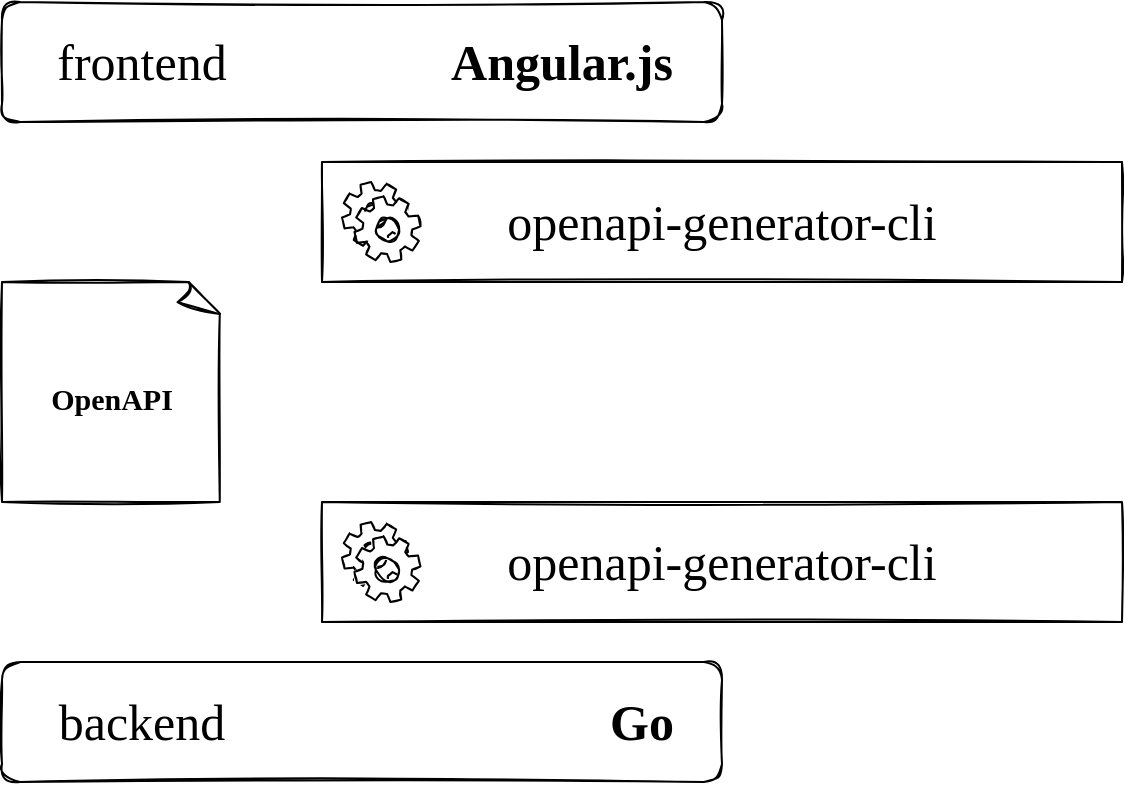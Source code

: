 <mxfile version="13.8.8" type="github">
  <diagram id="icHzCKYDgIh2rpwLXXQC" name="Page-1">
    <mxGraphModel dx="2106" dy="705" grid="1" gridSize="10" guides="1" tooltips="1" connect="1" arrows="1" fold="1" page="1" pageScale="1" pageWidth="827" pageHeight="1169" background="none" math="0" shadow="0">
      <root>
        <mxCell id="0" />
        <mxCell id="1" parent="0" />
        <mxCell id="IdkxWhRmUwhH4Njn8P9K-32" value="&lt;font face=&quot;Georgia&quot;&gt;openapi-generator-cli&lt;/font&gt;" style="rounded=0;whiteSpace=wrap;html=1;shadow=0;glass=0;sketch=1;fontFamily=Verdana;fontSize=25;" vertex="1" parent="1">
          <mxGeometry x="-640" y="100" width="400" height="60" as="geometry" />
        </mxCell>
        <mxCell id="IdkxWhRmUwhH4Njn8P9K-1" value="" style="rounded=1;whiteSpace=wrap;html=1;shadow=0;sketch=1;" vertex="1" parent="1">
          <mxGeometry x="-800" y="20" width="360" height="60" as="geometry" />
        </mxCell>
        <mxCell id="IdkxWhRmUwhH4Njn8P9K-3" value="" style="rounded=1;whiteSpace=wrap;html=1;glass=0;sketch=1;" vertex="1" parent="1">
          <mxGeometry x="-800" y="350" width="360" height="60" as="geometry" />
        </mxCell>
        <mxCell id="IdkxWhRmUwhH4Njn8P9K-7" value="frontend" style="text;html=1;strokeColor=none;fillColor=none;align=center;verticalAlign=middle;whiteSpace=wrap;rounded=0;fontSize=25;fontFamily=Georgia;labelBackgroundColor=none;labelBorderColor=none;" vertex="1" parent="1">
          <mxGeometry x="-750" y="40" width="40" height="20" as="geometry" />
        </mxCell>
        <mxCell id="IdkxWhRmUwhH4Njn8P9K-8" value="backend" style="text;html=1;strokeColor=none;fillColor=none;align=center;verticalAlign=middle;whiteSpace=wrap;rounded=0;fontSize=25;fontFamily=Georgia;" vertex="1" parent="1">
          <mxGeometry x="-750" y="370" width="40" height="20" as="geometry" />
        </mxCell>
        <mxCell id="IdkxWhRmUwhH4Njn8P9K-10" value="&lt;b style=&quot;font-size: 25px;&quot;&gt;Angular.js&lt;/b&gt;" style="text;html=1;strokeColor=none;fillColor=none;align=center;verticalAlign=middle;whiteSpace=wrap;rounded=0;fontSize=25;fontFamily=Georgia;" vertex="1" parent="1">
          <mxGeometry x="-540" y="40" width="40" height="20" as="geometry" />
        </mxCell>
        <mxCell id="IdkxWhRmUwhH4Njn8P9K-11" value="&lt;b style=&quot;font-size: 25px;&quot;&gt;Go&lt;/b&gt;" style="text;html=1;strokeColor=none;fillColor=none;align=center;verticalAlign=middle;whiteSpace=wrap;rounded=0;fontSize=25;fontFamily=Georgia;" vertex="1" parent="1">
          <mxGeometry x="-500" y="370" width="40" height="20" as="geometry" />
        </mxCell>
        <mxCell id="IdkxWhRmUwhH4Njn8P9K-18" value="" style="shape=mxgraph.bpmn.service_task;html=1;outlineConnect=0;sketch=1;" vertex="1" parent="1">
          <mxGeometry x="-630" y="110" width="39.25" height="40" as="geometry" />
        </mxCell>
        <mxCell id="IdkxWhRmUwhH4Njn8P9K-20" value="&lt;font style=&quot;font-size: 15px&quot; face=&quot;Georgia&quot;&gt;&lt;b&gt;OpenAPI&lt;/b&gt;&lt;/font&gt;" style="whiteSpace=wrap;html=1;shape=mxgraph.basic.document;fontSize=25;fontFamily=Verdana;sketch=1;" vertex="1" parent="1">
          <mxGeometry x="-800" y="160" width="110" height="110" as="geometry" />
        </mxCell>
        <mxCell id="IdkxWhRmUwhH4Njn8P9K-33" value="&lt;font face=&quot;Georgia&quot;&gt;openapi-generator-cli&lt;/font&gt;" style="rounded=0;whiteSpace=wrap;html=1;shadow=0;glass=0;sketch=1;fontFamily=Verdana;fontSize=25;" vertex="1" parent="1">
          <mxGeometry x="-640" y="270" width="400" height="60" as="geometry" />
        </mxCell>
        <mxCell id="IdkxWhRmUwhH4Njn8P9K-34" value="" style="shape=mxgraph.bpmn.service_task;html=1;outlineConnect=0;sketch=1;" vertex="1" parent="1">
          <mxGeometry x="-630" y="280" width="39.25" height="40" as="geometry" />
        </mxCell>
      </root>
    </mxGraphModel>
  </diagram>
</mxfile>
